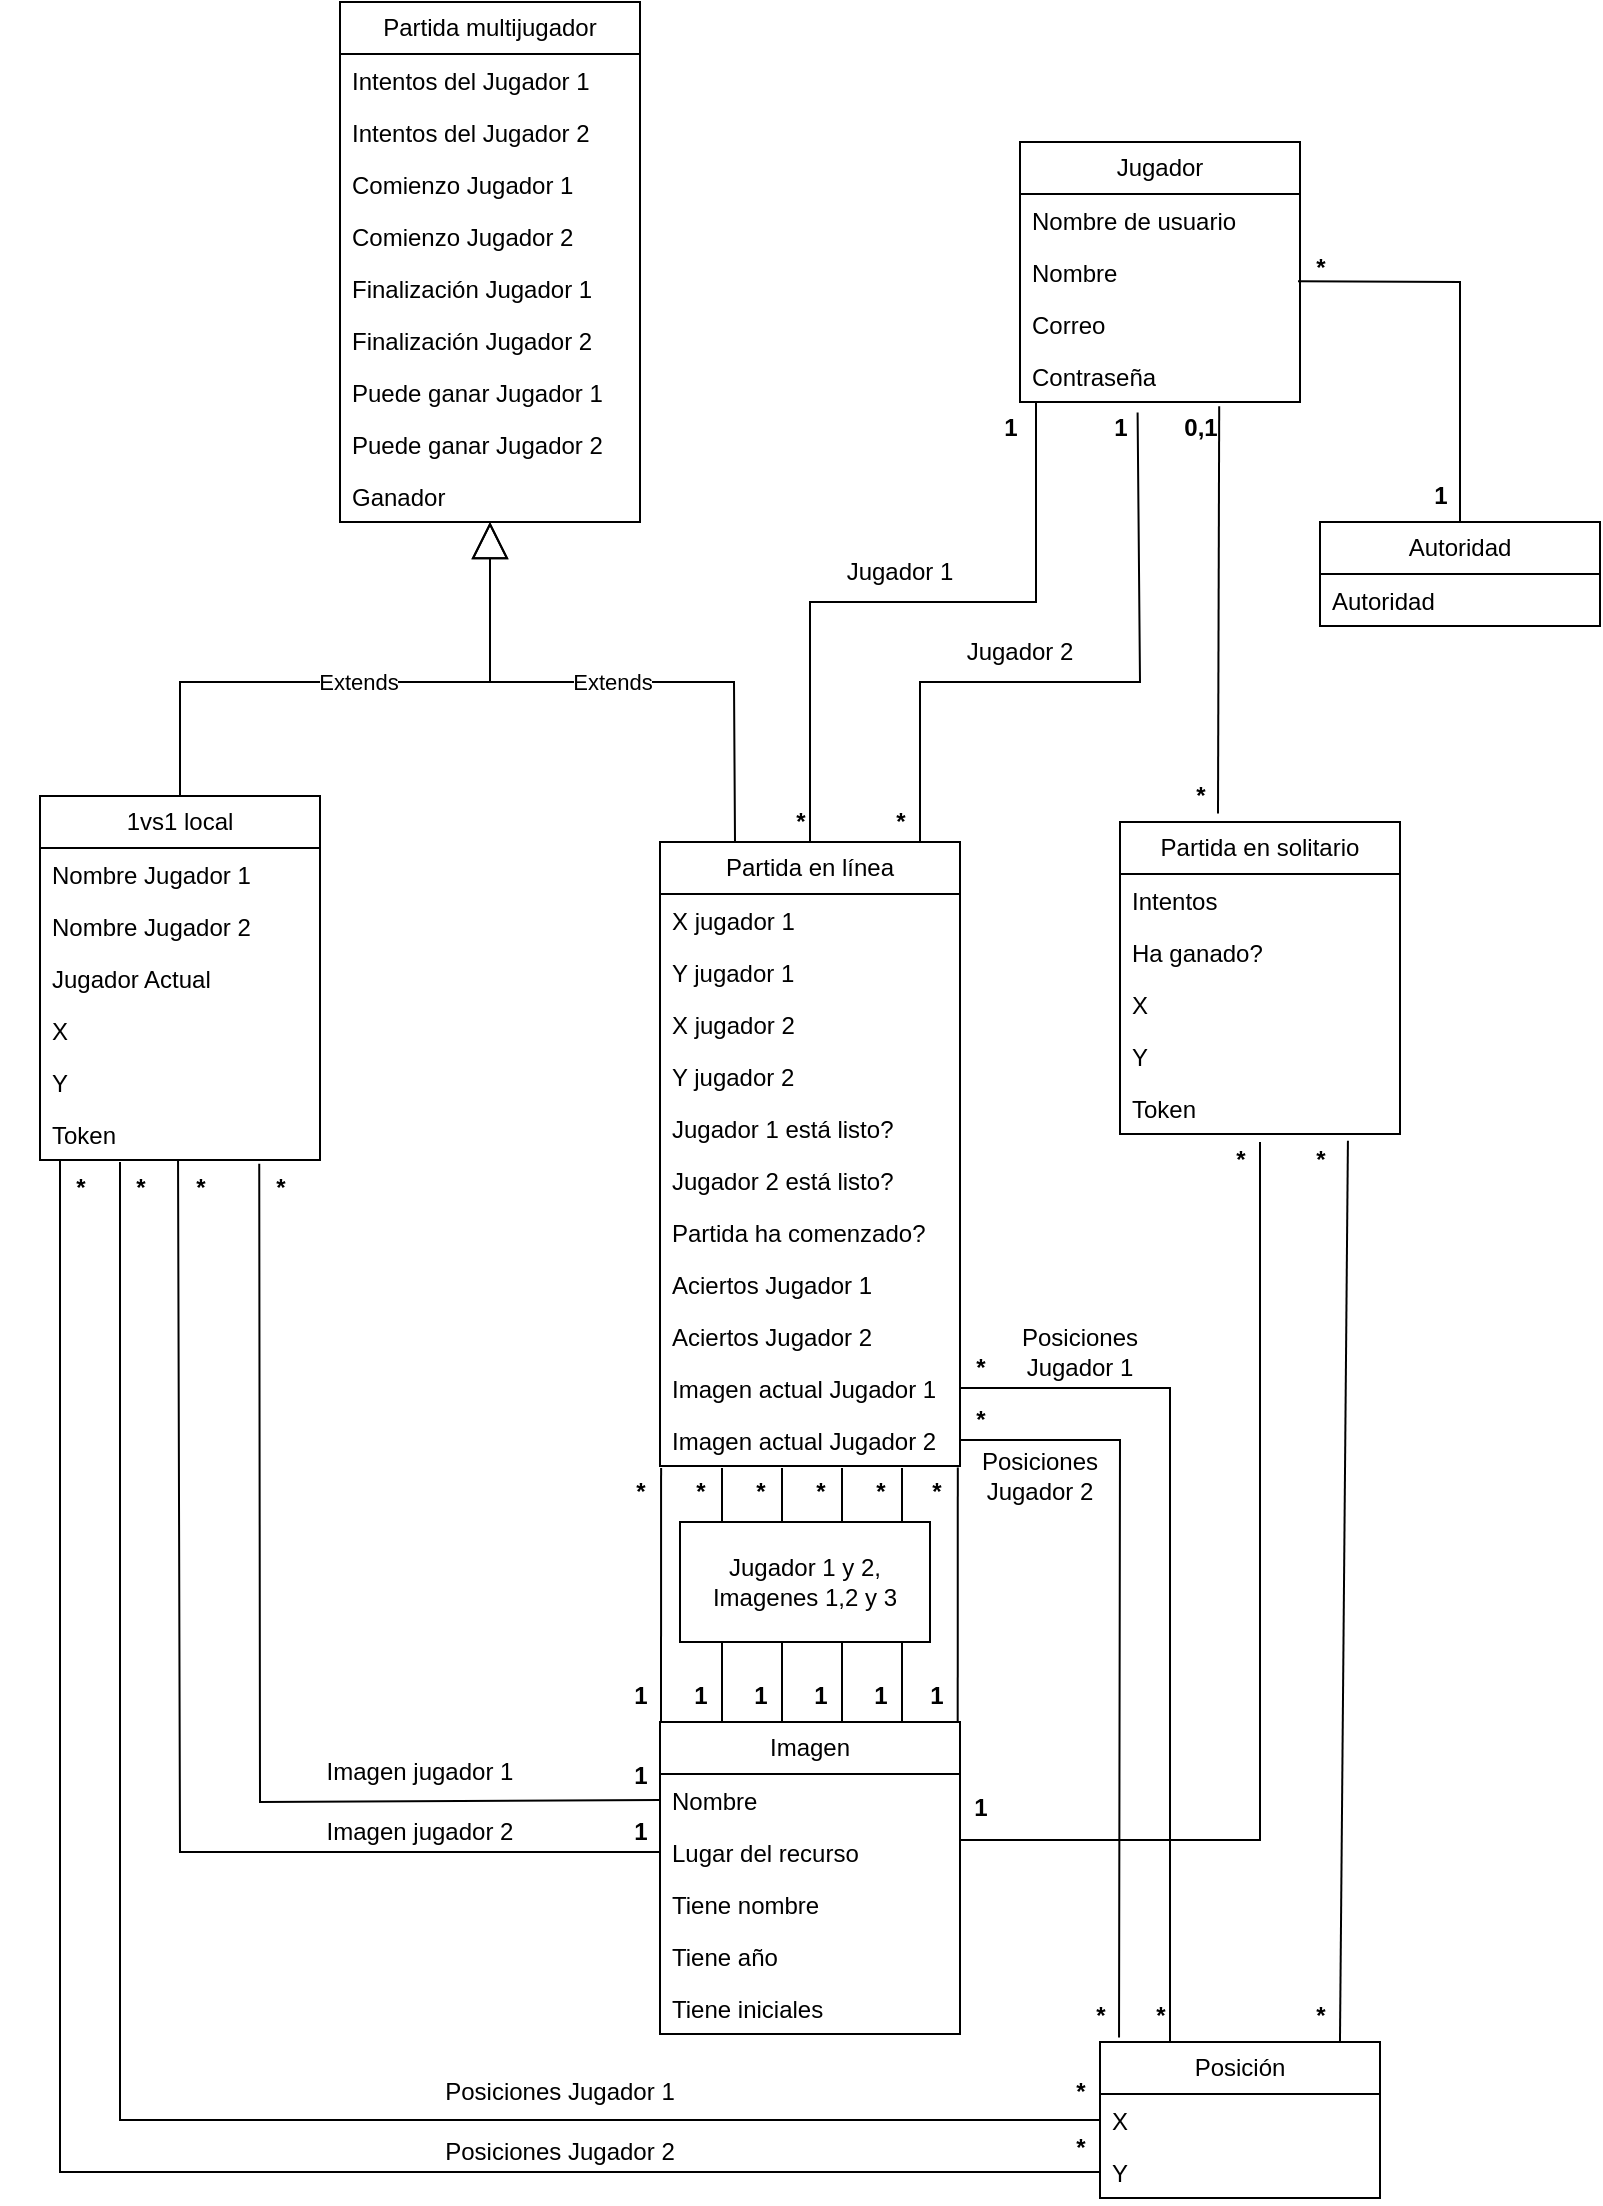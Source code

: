 <mxfile version="23.0.2" type="device">
  <diagram name="Page-1" id="xVVLWebjWjwJQ_OmjG8M">
    <mxGraphModel dx="591" dy="785" grid="1" gridSize="10" guides="1" tooltips="1" connect="1" arrows="1" fold="1" page="1" pageScale="1" pageWidth="827" pageHeight="1169" math="0" shadow="0">
      <root>
        <mxCell id="0" />
        <mxCell id="1" parent="0" />
        <mxCell id="MofHO07whrHOuIF-o4NV-1" value="Autoridad" style="swimlane;fontStyle=0;childLayout=stackLayout;horizontal=1;startSize=26;fillColor=none;horizontalStack=0;resizeParent=1;resizeParentMax=0;resizeLast=0;collapsible=1;marginBottom=0;whiteSpace=wrap;html=1;" parent="1" vertex="1">
          <mxGeometry x="670" y="280" width="140" height="52" as="geometry" />
        </mxCell>
        <mxCell id="MofHO07whrHOuIF-o4NV-2" value="Autoridad" style="text;strokeColor=none;fillColor=none;align=left;verticalAlign=top;spacingLeft=4;spacingRight=4;overflow=hidden;rotatable=0;points=[[0,0.5],[1,0.5]];portConstraint=eastwest;whiteSpace=wrap;html=1;" parent="MofHO07whrHOuIF-o4NV-1" vertex="1">
          <mxGeometry y="26" width="140" height="26" as="geometry" />
        </mxCell>
        <mxCell id="MofHO07whrHOuIF-o4NV-5" value="Jugador" style="swimlane;fontStyle=0;childLayout=stackLayout;horizontal=1;startSize=26;fillColor=none;horizontalStack=0;resizeParent=1;resizeParentMax=0;resizeLast=0;collapsible=1;marginBottom=0;whiteSpace=wrap;html=1;" parent="1" vertex="1">
          <mxGeometry x="520" y="90" width="140" height="130" as="geometry" />
        </mxCell>
        <mxCell id="MofHO07whrHOuIF-o4NV-6" value="Nombre de usuario" style="text;strokeColor=none;fillColor=none;align=left;verticalAlign=top;spacingLeft=4;spacingRight=4;overflow=hidden;rotatable=0;points=[[0,0.5],[1,0.5]];portConstraint=eastwest;whiteSpace=wrap;html=1;" parent="MofHO07whrHOuIF-o4NV-5" vertex="1">
          <mxGeometry y="26" width="140" height="26" as="geometry" />
        </mxCell>
        <mxCell id="MofHO07whrHOuIF-o4NV-19" value="Nombre" style="text;strokeColor=none;fillColor=none;align=left;verticalAlign=top;spacingLeft=4;spacingRight=4;overflow=hidden;rotatable=0;points=[[0,0.5],[1,0.5]];portConstraint=eastwest;whiteSpace=wrap;html=1;" parent="MofHO07whrHOuIF-o4NV-5" vertex="1">
          <mxGeometry y="52" width="140" height="26" as="geometry" />
        </mxCell>
        <mxCell id="MofHO07whrHOuIF-o4NV-20" value="Correo" style="text;strokeColor=none;fillColor=none;align=left;verticalAlign=top;spacingLeft=4;spacingRight=4;overflow=hidden;rotatable=0;points=[[0,0.5],[1,0.5]];portConstraint=eastwest;whiteSpace=wrap;html=1;" parent="MofHO07whrHOuIF-o4NV-5" vertex="1">
          <mxGeometry y="78" width="140" height="26" as="geometry" />
        </mxCell>
        <mxCell id="MofHO07whrHOuIF-o4NV-7" value="Contraseña" style="text;strokeColor=none;fillColor=none;align=left;verticalAlign=top;spacingLeft=4;spacingRight=4;overflow=hidden;rotatable=0;points=[[0,0.5],[1,0.5]];portConstraint=eastwest;whiteSpace=wrap;html=1;" parent="MofHO07whrHOuIF-o4NV-5" vertex="1">
          <mxGeometry y="104" width="140" height="26" as="geometry" />
        </mxCell>
        <mxCell id="MofHO07whrHOuIF-o4NV-10" value="*" style="text;align=center;fontStyle=1;verticalAlign=middle;spacingLeft=3;spacingRight=3;strokeColor=none;rotatable=0;points=[[0,0.5],[1,0.5]];portConstraint=eastwest;html=1;" parent="1" vertex="1">
          <mxGeometry x="630" y="140" width="80" height="26" as="geometry" />
        </mxCell>
        <mxCell id="MofHO07whrHOuIF-o4NV-11" value="1" style="text;align=center;fontStyle=1;verticalAlign=middle;spacingLeft=3;spacingRight=3;strokeColor=none;rotatable=0;points=[[0,0.5],[1,0.5]];portConstraint=eastwest;html=1;" parent="1" vertex="1">
          <mxGeometry x="690" y="254" width="80" height="26" as="geometry" />
        </mxCell>
        <mxCell id="MofHO07whrHOuIF-o4NV-26" value="Posición" style="swimlane;fontStyle=0;childLayout=stackLayout;horizontal=1;startSize=26;fillColor=none;horizontalStack=0;resizeParent=1;resizeParentMax=0;resizeLast=0;collapsible=1;marginBottom=0;whiteSpace=wrap;html=1;" parent="1" vertex="1">
          <mxGeometry x="560" y="1040" width="140" height="78" as="geometry" />
        </mxCell>
        <mxCell id="MofHO07whrHOuIF-o4NV-27" value="X&lt;span style=&quot;white-space: pre;&quot;&gt;&#x9;&lt;/span&gt;" style="text;strokeColor=none;fillColor=none;align=left;verticalAlign=top;spacingLeft=4;spacingRight=4;overflow=hidden;rotatable=0;points=[[0,0.5],[1,0.5]];portConstraint=eastwest;whiteSpace=wrap;html=1;" parent="MofHO07whrHOuIF-o4NV-26" vertex="1">
          <mxGeometry y="26" width="140" height="26" as="geometry" />
        </mxCell>
        <mxCell id="MofHO07whrHOuIF-o4NV-28" value="Y" style="text;strokeColor=none;fillColor=none;align=left;verticalAlign=top;spacingLeft=4;spacingRight=4;overflow=hidden;rotatable=0;points=[[0,0.5],[1,0.5]];portConstraint=eastwest;whiteSpace=wrap;html=1;" parent="MofHO07whrHOuIF-o4NV-26" vertex="1">
          <mxGeometry y="52" width="140" height="26" as="geometry" />
        </mxCell>
        <mxCell id="MofHO07whrHOuIF-o4NV-31" value="Imagen" style="swimlane;fontStyle=0;childLayout=stackLayout;horizontal=1;startSize=26;fillColor=none;horizontalStack=0;resizeParent=1;resizeParentMax=0;resizeLast=0;collapsible=1;marginBottom=0;whiteSpace=wrap;html=1;" parent="1" vertex="1">
          <mxGeometry x="340" y="880" width="150" height="156" as="geometry" />
        </mxCell>
        <mxCell id="MofHO07whrHOuIF-o4NV-32" value="Nombre" style="text;strokeColor=none;fillColor=none;align=left;verticalAlign=top;spacingLeft=4;spacingRight=4;overflow=hidden;rotatable=0;points=[[0,0.5],[1,0.5]];portConstraint=eastwest;whiteSpace=wrap;html=1;" parent="MofHO07whrHOuIF-o4NV-31" vertex="1">
          <mxGeometry y="26" width="150" height="26" as="geometry" />
        </mxCell>
        <mxCell id="MofHO07whrHOuIF-o4NV-33" value="Lugar del recurso" style="text;strokeColor=none;fillColor=none;align=left;verticalAlign=top;spacingLeft=4;spacingRight=4;overflow=hidden;rotatable=0;points=[[0,0.5],[1,0.5]];portConstraint=eastwest;whiteSpace=wrap;html=1;" parent="MofHO07whrHOuIF-o4NV-31" vertex="1">
          <mxGeometry y="52" width="150" height="26" as="geometry" />
        </mxCell>
        <mxCell id="_MXcBobTkFSCP6ETg-eE-2" value="Tiene nombre" style="text;strokeColor=none;fillColor=none;align=left;verticalAlign=top;spacingLeft=4;spacingRight=4;overflow=hidden;rotatable=0;points=[[0,0.5],[1,0.5]];portConstraint=eastwest;whiteSpace=wrap;html=1;" vertex="1" parent="MofHO07whrHOuIF-o4NV-31">
          <mxGeometry y="78" width="150" height="26" as="geometry" />
        </mxCell>
        <mxCell id="_MXcBobTkFSCP6ETg-eE-4" value="Tiene año" style="text;strokeColor=none;fillColor=none;align=left;verticalAlign=top;spacingLeft=4;spacingRight=4;overflow=hidden;rotatable=0;points=[[0,0.5],[1,0.5]];portConstraint=eastwest;whiteSpace=wrap;html=1;" vertex="1" parent="MofHO07whrHOuIF-o4NV-31">
          <mxGeometry y="104" width="150" height="26" as="geometry" />
        </mxCell>
        <mxCell id="_MXcBobTkFSCP6ETg-eE-5" value="Tiene iniciales" style="text;strokeColor=none;fillColor=none;align=left;verticalAlign=top;spacingLeft=4;spacingRight=4;overflow=hidden;rotatable=0;points=[[0,0.5],[1,0.5]];portConstraint=eastwest;whiteSpace=wrap;html=1;" vertex="1" parent="MofHO07whrHOuIF-o4NV-31">
          <mxGeometry y="130" width="150" height="26" as="geometry" />
        </mxCell>
        <mxCell id="MofHO07whrHOuIF-o4NV-35" value="Partida multijugador" style="swimlane;fontStyle=0;childLayout=stackLayout;horizontal=1;startSize=26;fillColor=none;horizontalStack=0;resizeParent=1;resizeParentMax=0;resizeLast=0;collapsible=1;marginBottom=0;whiteSpace=wrap;html=1;" parent="1" vertex="1">
          <mxGeometry x="180" y="20" width="150" height="260" as="geometry" />
        </mxCell>
        <mxCell id="MofHO07whrHOuIF-o4NV-36" value="&lt;div&gt;Intentos del Jugador 1&lt;/div&gt;&lt;div&gt;&lt;br&gt;&lt;/div&gt;" style="text;strokeColor=none;fillColor=none;align=left;verticalAlign=top;spacingLeft=4;spacingRight=4;overflow=hidden;rotatable=0;points=[[0,0.5],[1,0.5]];portConstraint=eastwest;whiteSpace=wrap;html=1;" parent="MofHO07whrHOuIF-o4NV-35" vertex="1">
          <mxGeometry y="26" width="150" height="26" as="geometry" />
        </mxCell>
        <mxCell id="MofHO07whrHOuIF-o4NV-37" value="Intentos del Jugador 2" style="text;strokeColor=none;fillColor=none;align=left;verticalAlign=top;spacingLeft=4;spacingRight=4;overflow=hidden;rotatable=0;points=[[0,0.5],[1,0.5]];portConstraint=eastwest;whiteSpace=wrap;html=1;" parent="MofHO07whrHOuIF-o4NV-35" vertex="1">
          <mxGeometry y="52" width="150" height="26" as="geometry" />
        </mxCell>
        <mxCell id="MofHO07whrHOuIF-o4NV-38" value="&lt;div&gt;Comienzo Jugador 1&lt;/div&gt;" style="text;strokeColor=none;fillColor=none;align=left;verticalAlign=top;spacingLeft=4;spacingRight=4;overflow=hidden;rotatable=0;points=[[0,0.5],[1,0.5]];portConstraint=eastwest;whiteSpace=wrap;html=1;" parent="MofHO07whrHOuIF-o4NV-35" vertex="1">
          <mxGeometry y="78" width="150" height="26" as="geometry" />
        </mxCell>
        <mxCell id="MofHO07whrHOuIF-o4NV-40" value="Comienzo Jugador 2&lt;span style=&quot;white-space: pre;&quot;&gt;&#x9;&lt;/span&gt;" style="text;strokeColor=none;fillColor=none;align=left;verticalAlign=top;spacingLeft=4;spacingRight=4;overflow=hidden;rotatable=0;points=[[0,0.5],[1,0.5]];portConstraint=eastwest;whiteSpace=wrap;html=1;" parent="MofHO07whrHOuIF-o4NV-35" vertex="1">
          <mxGeometry y="104" width="150" height="26" as="geometry" />
        </mxCell>
        <mxCell id="MofHO07whrHOuIF-o4NV-41" value="Finalización Jugador 1" style="text;strokeColor=none;fillColor=none;align=left;verticalAlign=top;spacingLeft=4;spacingRight=4;overflow=hidden;rotatable=0;points=[[0,0.5],[1,0.5]];portConstraint=eastwest;whiteSpace=wrap;html=1;" parent="MofHO07whrHOuIF-o4NV-35" vertex="1">
          <mxGeometry y="130" width="150" height="26" as="geometry" />
        </mxCell>
        <mxCell id="MofHO07whrHOuIF-o4NV-42" value="Finalización Jugador 2" style="text;strokeColor=none;fillColor=none;align=left;verticalAlign=top;spacingLeft=4;spacingRight=4;overflow=hidden;rotatable=0;points=[[0,0.5],[1,0.5]];portConstraint=eastwest;whiteSpace=wrap;html=1;" parent="MofHO07whrHOuIF-o4NV-35" vertex="1">
          <mxGeometry y="156" width="150" height="26" as="geometry" />
        </mxCell>
        <mxCell id="MofHO07whrHOuIF-o4NV-44" value="Puede ganar Jugador 1" style="text;strokeColor=none;fillColor=none;align=left;verticalAlign=top;spacingLeft=4;spacingRight=4;overflow=hidden;rotatable=0;points=[[0,0.5],[1,0.5]];portConstraint=eastwest;whiteSpace=wrap;html=1;" parent="MofHO07whrHOuIF-o4NV-35" vertex="1">
          <mxGeometry y="182" width="150" height="26" as="geometry" />
        </mxCell>
        <mxCell id="MofHO07whrHOuIF-o4NV-45" value="Puede ganar Jugador 2" style="text;strokeColor=none;fillColor=none;align=left;verticalAlign=top;spacingLeft=4;spacingRight=4;overflow=hidden;rotatable=0;points=[[0,0.5],[1,0.5]];portConstraint=eastwest;whiteSpace=wrap;html=1;" parent="MofHO07whrHOuIF-o4NV-35" vertex="1">
          <mxGeometry y="208" width="150" height="26" as="geometry" />
        </mxCell>
        <mxCell id="MofHO07whrHOuIF-o4NV-43" value="Ganador" style="text;strokeColor=none;fillColor=none;align=left;verticalAlign=top;spacingLeft=4;spacingRight=4;overflow=hidden;rotatable=0;points=[[0,0.5],[1,0.5]];portConstraint=eastwest;whiteSpace=wrap;html=1;" parent="MofHO07whrHOuIF-o4NV-35" vertex="1">
          <mxGeometry y="234" width="150" height="26" as="geometry" />
        </mxCell>
        <mxCell id="MofHO07whrHOuIF-o4NV-46" value="Partida en solitario" style="swimlane;fontStyle=0;childLayout=stackLayout;horizontal=1;startSize=26;fillColor=none;horizontalStack=0;resizeParent=1;resizeParentMax=0;resizeLast=0;collapsible=1;marginBottom=0;whiteSpace=wrap;html=1;" parent="1" vertex="1">
          <mxGeometry x="570" y="430" width="140" height="156" as="geometry" />
        </mxCell>
        <mxCell id="MofHO07whrHOuIF-o4NV-51" value="Intentos" style="text;strokeColor=none;fillColor=none;align=left;verticalAlign=top;spacingLeft=4;spacingRight=4;overflow=hidden;rotatable=0;points=[[0,0.5],[1,0.5]];portConstraint=eastwest;whiteSpace=wrap;html=1;" parent="MofHO07whrHOuIF-o4NV-46" vertex="1">
          <mxGeometry y="26" width="140" height="26" as="geometry" />
        </mxCell>
        <mxCell id="MofHO07whrHOuIF-o4NV-53" value="Ha ganado?" style="text;strokeColor=none;fillColor=none;align=left;verticalAlign=top;spacingLeft=4;spacingRight=4;overflow=hidden;rotatable=0;points=[[0,0.5],[1,0.5]];portConstraint=eastwest;whiteSpace=wrap;html=1;" parent="MofHO07whrHOuIF-o4NV-46" vertex="1">
          <mxGeometry y="52" width="140" height="26" as="geometry" />
        </mxCell>
        <mxCell id="MofHO07whrHOuIF-o4NV-52" value="X" style="text;strokeColor=none;fillColor=none;align=left;verticalAlign=top;spacingLeft=4;spacingRight=4;overflow=hidden;rotatable=0;points=[[0,0.5],[1,0.5]];portConstraint=eastwest;whiteSpace=wrap;html=1;" parent="MofHO07whrHOuIF-o4NV-46" vertex="1">
          <mxGeometry y="78" width="140" height="26" as="geometry" />
        </mxCell>
        <mxCell id="MofHO07whrHOuIF-o4NV-47" value="Y" style="text;strokeColor=none;fillColor=none;align=left;verticalAlign=top;spacingLeft=4;spacingRight=4;overflow=hidden;rotatable=0;points=[[0,0.5],[1,0.5]];portConstraint=eastwest;whiteSpace=wrap;html=1;" parent="MofHO07whrHOuIF-o4NV-46" vertex="1">
          <mxGeometry y="104" width="140" height="26" as="geometry" />
        </mxCell>
        <mxCell id="MofHO07whrHOuIF-o4NV-50" value="Token" style="text;strokeColor=none;fillColor=none;align=left;verticalAlign=top;spacingLeft=4;spacingRight=4;overflow=hidden;rotatable=0;points=[[0,0.5],[1,0.5]];portConstraint=eastwest;whiteSpace=wrap;html=1;" parent="MofHO07whrHOuIF-o4NV-46" vertex="1">
          <mxGeometry y="130" width="140" height="26" as="geometry" />
        </mxCell>
        <mxCell id="MofHO07whrHOuIF-o4NV-54" value="1vs1 local" style="swimlane;fontStyle=0;childLayout=stackLayout;horizontal=1;startSize=26;fillColor=none;horizontalStack=0;resizeParent=1;resizeParentMax=0;resizeLast=0;collapsible=1;marginBottom=0;whiteSpace=wrap;html=1;" parent="1" vertex="1">
          <mxGeometry x="30" y="417" width="140" height="182" as="geometry" />
        </mxCell>
        <mxCell id="MofHO07whrHOuIF-o4NV-55" value="Nombre Jugador 1" style="text;strokeColor=none;fillColor=none;align=left;verticalAlign=top;spacingLeft=4;spacingRight=4;overflow=hidden;rotatable=0;points=[[0,0.5],[1,0.5]];portConstraint=eastwest;whiteSpace=wrap;html=1;" parent="MofHO07whrHOuIF-o4NV-54" vertex="1">
          <mxGeometry y="26" width="140" height="26" as="geometry" />
        </mxCell>
        <mxCell id="MofHO07whrHOuIF-o4NV-58" value="Nombre Jugador 2" style="text;strokeColor=none;fillColor=none;align=left;verticalAlign=top;spacingLeft=4;spacingRight=4;overflow=hidden;rotatable=0;points=[[0,0.5],[1,0.5]];portConstraint=eastwest;whiteSpace=wrap;html=1;" parent="MofHO07whrHOuIF-o4NV-54" vertex="1">
          <mxGeometry y="52" width="140" height="26" as="geometry" />
        </mxCell>
        <mxCell id="MofHO07whrHOuIF-o4NV-60" value="Jugador Actual" style="text;strokeColor=none;fillColor=none;align=left;verticalAlign=top;spacingLeft=4;spacingRight=4;overflow=hidden;rotatable=0;points=[[0,0.5],[1,0.5]];portConstraint=eastwest;whiteSpace=wrap;html=1;" parent="MofHO07whrHOuIF-o4NV-54" vertex="1">
          <mxGeometry y="78" width="140" height="26" as="geometry" />
        </mxCell>
        <mxCell id="MofHO07whrHOuIF-o4NV-61" value="X" style="text;strokeColor=none;fillColor=none;align=left;verticalAlign=top;spacingLeft=4;spacingRight=4;overflow=hidden;rotatable=0;points=[[0,0.5],[1,0.5]];portConstraint=eastwest;whiteSpace=wrap;html=1;" parent="MofHO07whrHOuIF-o4NV-54" vertex="1">
          <mxGeometry y="104" width="140" height="26" as="geometry" />
        </mxCell>
        <mxCell id="MofHO07whrHOuIF-o4NV-59" value="Y" style="text;strokeColor=none;fillColor=none;align=left;verticalAlign=top;spacingLeft=4;spacingRight=4;overflow=hidden;rotatable=0;points=[[0,0.5],[1,0.5]];portConstraint=eastwest;whiteSpace=wrap;html=1;" parent="MofHO07whrHOuIF-o4NV-54" vertex="1">
          <mxGeometry y="130" width="140" height="26" as="geometry" />
        </mxCell>
        <mxCell id="MofHO07whrHOuIF-o4NV-56" value="Token" style="text;strokeColor=none;fillColor=none;align=left;verticalAlign=top;spacingLeft=4;spacingRight=4;overflow=hidden;rotatable=0;points=[[0,0.5],[1,0.5]];portConstraint=eastwest;whiteSpace=wrap;html=1;" parent="MofHO07whrHOuIF-o4NV-54" vertex="1">
          <mxGeometry y="156" width="140" height="26" as="geometry" />
        </mxCell>
        <mxCell id="MofHO07whrHOuIF-o4NV-62" value="Extends" style="endArrow=block;endSize=16;endFill=0;html=1;rounded=0;exitX=0.5;exitY=0;exitDx=0;exitDy=0;" parent="1" source="MofHO07whrHOuIF-o4NV-54" target="MofHO07whrHOuIF-o4NV-43" edge="1">
          <mxGeometry width="160" relative="1" as="geometry">
            <mxPoint x="60" y="420" as="sourcePoint" />
            <mxPoint x="130" y="490" as="targetPoint" />
            <Array as="points">
              <mxPoint x="100" y="360" />
              <mxPoint x="255" y="360" />
            </Array>
          </mxGeometry>
        </mxCell>
        <mxCell id="MofHO07whrHOuIF-o4NV-63" value="Partida en línea" style="swimlane;fontStyle=0;childLayout=stackLayout;horizontal=1;startSize=26;fillColor=none;horizontalStack=0;resizeParent=1;resizeParentMax=0;resizeLast=0;collapsible=1;marginBottom=0;whiteSpace=wrap;html=1;" parent="1" vertex="1">
          <mxGeometry x="340" y="440" width="150" height="312" as="geometry" />
        </mxCell>
        <mxCell id="MofHO07whrHOuIF-o4NV-64" value="X jugador 1" style="text;strokeColor=none;fillColor=none;align=left;verticalAlign=top;spacingLeft=4;spacingRight=4;overflow=hidden;rotatable=0;points=[[0,0.5],[1,0.5]];portConstraint=eastwest;whiteSpace=wrap;html=1;" parent="MofHO07whrHOuIF-o4NV-63" vertex="1">
          <mxGeometry y="26" width="150" height="26" as="geometry" />
        </mxCell>
        <mxCell id="MofHO07whrHOuIF-o4NV-65" value="Y jugador 1" style="text;strokeColor=none;fillColor=none;align=left;verticalAlign=top;spacingLeft=4;spacingRight=4;overflow=hidden;rotatable=0;points=[[0,0.5],[1,0.5]];portConstraint=eastwest;whiteSpace=wrap;html=1;" parent="MofHO07whrHOuIF-o4NV-63" vertex="1">
          <mxGeometry y="52" width="150" height="26" as="geometry" />
        </mxCell>
        <mxCell id="MofHO07whrHOuIF-o4NV-67" value="X jugador 2" style="text;strokeColor=none;fillColor=none;align=left;verticalAlign=top;spacingLeft=4;spacingRight=4;overflow=hidden;rotatable=0;points=[[0,0.5],[1,0.5]];portConstraint=eastwest;whiteSpace=wrap;html=1;" parent="MofHO07whrHOuIF-o4NV-63" vertex="1">
          <mxGeometry y="78" width="150" height="26" as="geometry" />
        </mxCell>
        <mxCell id="MofHO07whrHOuIF-o4NV-68" value="Y jugador 2" style="text;strokeColor=none;fillColor=none;align=left;verticalAlign=top;spacingLeft=4;spacingRight=4;overflow=hidden;rotatable=0;points=[[0,0.5],[1,0.5]];portConstraint=eastwest;whiteSpace=wrap;html=1;" parent="MofHO07whrHOuIF-o4NV-63" vertex="1">
          <mxGeometry y="104" width="150" height="26" as="geometry" />
        </mxCell>
        <mxCell id="MofHO07whrHOuIF-o4NV-71" value="Jugador 1 está listo?" style="text;strokeColor=none;fillColor=none;align=left;verticalAlign=top;spacingLeft=4;spacingRight=4;overflow=hidden;rotatable=0;points=[[0,0.5],[1,0.5]];portConstraint=eastwest;whiteSpace=wrap;html=1;" parent="MofHO07whrHOuIF-o4NV-63" vertex="1">
          <mxGeometry y="130" width="150" height="26" as="geometry" />
        </mxCell>
        <mxCell id="MofHO07whrHOuIF-o4NV-70" value="Jugador 2 está listo?" style="text;strokeColor=none;fillColor=none;align=left;verticalAlign=top;spacingLeft=4;spacingRight=4;overflow=hidden;rotatable=0;points=[[0,0.5],[1,0.5]];portConstraint=eastwest;whiteSpace=wrap;html=1;" parent="MofHO07whrHOuIF-o4NV-63" vertex="1">
          <mxGeometry y="156" width="150" height="26" as="geometry" />
        </mxCell>
        <mxCell id="MofHO07whrHOuIF-o4NV-69" value="Partida ha comenzado?" style="text;strokeColor=none;fillColor=none;align=left;verticalAlign=top;spacingLeft=4;spacingRight=4;overflow=hidden;rotatable=0;points=[[0,0.5],[1,0.5]];portConstraint=eastwest;whiteSpace=wrap;html=1;" parent="MofHO07whrHOuIF-o4NV-63" vertex="1">
          <mxGeometry y="182" width="150" height="26" as="geometry" />
        </mxCell>
        <mxCell id="MofHO07whrHOuIF-o4NV-72" value="Aciertos Jugador 1" style="text;strokeColor=none;fillColor=none;align=left;verticalAlign=top;spacingLeft=4;spacingRight=4;overflow=hidden;rotatable=0;points=[[0,0.5],[1,0.5]];portConstraint=eastwest;whiteSpace=wrap;html=1;" parent="MofHO07whrHOuIF-o4NV-63" vertex="1">
          <mxGeometry y="208" width="150" height="26" as="geometry" />
        </mxCell>
        <mxCell id="MofHO07whrHOuIF-o4NV-66" value="Aciertos Jugador 2" style="text;strokeColor=none;fillColor=none;align=left;verticalAlign=top;spacingLeft=4;spacingRight=4;overflow=hidden;rotatable=0;points=[[0,0.5],[1,0.5]];portConstraint=eastwest;whiteSpace=wrap;html=1;" parent="MofHO07whrHOuIF-o4NV-63" vertex="1">
          <mxGeometry y="234" width="150" height="26" as="geometry" />
        </mxCell>
        <mxCell id="MofHO07whrHOuIF-o4NV-74" value="Imagen actual Jugador 1" style="text;strokeColor=none;fillColor=none;align=left;verticalAlign=top;spacingLeft=4;spacingRight=4;overflow=hidden;rotatable=0;points=[[0,0.5],[1,0.5]];portConstraint=eastwest;whiteSpace=wrap;html=1;" parent="MofHO07whrHOuIF-o4NV-63" vertex="1">
          <mxGeometry y="260" width="150" height="26" as="geometry" />
        </mxCell>
        <mxCell id="MofHO07whrHOuIF-o4NV-73" value="Imagen actual Jugador 2" style="text;strokeColor=none;fillColor=none;align=left;verticalAlign=top;spacingLeft=4;spacingRight=4;overflow=hidden;rotatable=0;points=[[0,0.5],[1,0.5]];portConstraint=eastwest;whiteSpace=wrap;html=1;" parent="MofHO07whrHOuIF-o4NV-63" vertex="1">
          <mxGeometry y="286" width="150" height="26" as="geometry" />
        </mxCell>
        <mxCell id="MofHO07whrHOuIF-o4NV-75" value="Extends" style="endArrow=block;endSize=16;endFill=0;html=1;rounded=0;exitX=0.25;exitY=0;exitDx=0;exitDy=0;" parent="1" source="MofHO07whrHOuIF-o4NV-63" edge="1">
          <mxGeometry width="160" relative="1" as="geometry">
            <mxPoint x="70" y="430" as="sourcePoint" />
            <mxPoint x="255" y="280" as="targetPoint" />
            <Array as="points">
              <mxPoint x="377" y="360" />
              <mxPoint x="255" y="360" />
            </Array>
          </mxGeometry>
        </mxCell>
        <mxCell id="MofHO07whrHOuIF-o4NV-84" value="" style="endArrow=none;html=1;rounded=0;exitX=0.5;exitY=0;exitDx=0;exitDy=0;" parent="1" source="MofHO07whrHOuIF-o4NV-63" edge="1">
          <mxGeometry width="50" height="50" relative="1" as="geometry">
            <mxPoint x="430" y="390" as="sourcePoint" />
            <mxPoint x="528" y="220" as="targetPoint" />
            <Array as="points">
              <mxPoint x="415" y="320" />
              <mxPoint x="528" y="320" />
            </Array>
          </mxGeometry>
        </mxCell>
        <mxCell id="MofHO07whrHOuIF-o4NV-85" value="" style="endArrow=none;html=1;rounded=0;exitX=0.5;exitY=0;exitDx=0;exitDy=0;entryX=0.42;entryY=1.201;entryDx=0;entryDy=0;entryPerimeter=0;" parent="1" edge="1" target="MofHO07whrHOuIF-o4NV-7">
          <mxGeometry width="50" height="50" relative="1" as="geometry">
            <mxPoint x="470" y="440" as="sourcePoint" />
            <mxPoint x="580" y="250" as="targetPoint" />
            <Array as="points">
              <mxPoint x="470" y="360" />
              <mxPoint x="580" y="360" />
            </Array>
          </mxGeometry>
        </mxCell>
        <mxCell id="MofHO07whrHOuIF-o4NV-86" value="Jugador 2" style="text;html=1;strokeColor=none;fillColor=none;align=center;verticalAlign=middle;whiteSpace=wrap;rounded=0;" parent="1" vertex="1">
          <mxGeometry x="490" y="330" width="60" height="30" as="geometry" />
        </mxCell>
        <mxCell id="MofHO07whrHOuIF-o4NV-87" value="Jugador 1" style="text;html=1;strokeColor=none;fillColor=none;align=center;verticalAlign=middle;whiteSpace=wrap;rounded=0;" parent="1" vertex="1">
          <mxGeometry x="430" y="290" width="60" height="30" as="geometry" />
        </mxCell>
        <mxCell id="MofHO07whrHOuIF-o4NV-89" value="" style="endArrow=none;html=1;rounded=0;entryX=0.62;entryY=0.083;entryDx=0;entryDy=0;entryPerimeter=0;exitX=0.35;exitY=-0.027;exitDx=0;exitDy=0;exitPerimeter=0;" parent="1" source="MofHO07whrHOuIF-o4NV-46" target="MofHO07whrHOuIF-o4NV-96" edge="1">
          <mxGeometry width="50" height="50" relative="1" as="geometry">
            <mxPoint x="610" y="420" as="sourcePoint" />
            <mxPoint x="660" y="370" as="targetPoint" />
          </mxGeometry>
        </mxCell>
        <mxCell id="MofHO07whrHOuIF-o4NV-91" value="*" style="text;align=center;fontStyle=1;verticalAlign=middle;spacingLeft=3;spacingRight=3;strokeColor=none;rotatable=0;points=[[0,0.5],[1,0.5]];portConstraint=eastwest;html=1;" parent="1" vertex="1">
          <mxGeometry x="370" y="417" width="80" height="26" as="geometry" />
        </mxCell>
        <mxCell id="MofHO07whrHOuIF-o4NV-93" value="*" style="text;align=center;fontStyle=1;verticalAlign=middle;spacingLeft=3;spacingRight=3;strokeColor=none;rotatable=0;points=[[0,0.5],[1,0.5]];portConstraint=eastwest;html=1;" parent="1" vertex="1">
          <mxGeometry x="420" y="417" width="80" height="26" as="geometry" />
        </mxCell>
        <mxCell id="MofHO07whrHOuIF-o4NV-94" value="1" style="text;align=center;fontStyle=1;verticalAlign=middle;spacingLeft=3;spacingRight=3;strokeColor=none;rotatable=0;points=[[0,0.5],[1,0.5]];portConstraint=eastwest;html=1;" parent="1" vertex="1">
          <mxGeometry x="475" y="220" width="80" height="26" as="geometry" />
        </mxCell>
        <mxCell id="MofHO07whrHOuIF-o4NV-95" value="1" style="text;align=center;fontStyle=1;verticalAlign=middle;spacingLeft=3;spacingRight=3;strokeColor=none;rotatable=0;points=[[0,0.5],[1,0.5]];portConstraint=eastwest;html=1;" parent="1" vertex="1">
          <mxGeometry x="530" y="220" width="80" height="26" as="geometry" />
        </mxCell>
        <mxCell id="MofHO07whrHOuIF-o4NV-96" value="0,1" style="text;align=center;fontStyle=1;verticalAlign=middle;spacingLeft=3;spacingRight=3;strokeColor=none;rotatable=0;points=[[0,0.5],[1,0.5]];portConstraint=eastwest;html=1;" parent="1" vertex="1">
          <mxGeometry x="570" y="220" width="80" height="26" as="geometry" />
        </mxCell>
        <mxCell id="MofHO07whrHOuIF-o4NV-97" value="*" style="text;align=center;fontStyle=1;verticalAlign=middle;spacingLeft=3;spacingRight=3;strokeColor=none;rotatable=0;points=[[0,0.5],[1,0.5]];portConstraint=eastwest;html=1;" parent="1" vertex="1">
          <mxGeometry x="570" y="404" width="80" height="26" as="geometry" />
        </mxCell>
        <mxCell id="MofHO07whrHOuIF-o4NV-100" value="" style="endArrow=none;html=1;rounded=0;exitX=0.857;exitY=0;exitDx=0;exitDy=0;exitPerimeter=0;entryX=0.814;entryY=1.128;entryDx=0;entryDy=0;entryPerimeter=0;" parent="1" source="MofHO07whrHOuIF-o4NV-26" target="MofHO07whrHOuIF-o4NV-50" edge="1">
          <mxGeometry width="50" height="50" relative="1" as="geometry">
            <mxPoint x="550" y="940" as="sourcePoint" />
            <mxPoint x="600" y="890" as="targetPoint" />
          </mxGeometry>
        </mxCell>
        <mxCell id="MofHO07whrHOuIF-o4NV-102" value="*" style="text;align=center;fontStyle=1;verticalAlign=middle;spacingLeft=3;spacingRight=3;strokeColor=none;rotatable=0;points=[[0,0.5],[1,0.5]];portConstraint=eastwest;html=1;" parent="1" vertex="1">
          <mxGeometry x="630" y="586" width="80" height="26" as="geometry" />
        </mxCell>
        <mxCell id="MofHO07whrHOuIF-o4NV-103" value="*" style="text;align=center;fontStyle=1;verticalAlign=middle;spacingLeft=3;spacingRight=3;strokeColor=none;rotatable=0;points=[[0,0.5],[1,0.5]];portConstraint=eastwest;html=1;" parent="1" vertex="1">
          <mxGeometry x="630" y="1014" width="80" height="26" as="geometry" />
        </mxCell>
        <mxCell id="MofHO07whrHOuIF-o4NV-104" value="" style="endArrow=none;html=1;rounded=0;exitX=0;exitY=0.5;exitDx=0;exitDy=0;" parent="1" edge="1" source="MofHO07whrHOuIF-o4NV-27">
          <mxGeometry width="50" height="50" relative="1" as="geometry">
            <mxPoint x="560" y="1045" as="sourcePoint" />
            <mxPoint x="70" y="600" as="targetPoint" />
            <Array as="points">
              <mxPoint x="70" y="1079" />
            </Array>
          </mxGeometry>
        </mxCell>
        <mxCell id="MofHO07whrHOuIF-o4NV-105" value="" style="endArrow=none;html=1;rounded=0;exitX=0;exitY=0.5;exitDx=0;exitDy=0;" parent="1" edge="1" source="MofHO07whrHOuIF-o4NV-28">
          <mxGeometry width="50" height="50" relative="1" as="geometry">
            <mxPoint x="560" y="1074" as="sourcePoint" />
            <mxPoint x="40" y="599" as="targetPoint" />
            <Array as="points">
              <mxPoint x="40" y="1105" />
            </Array>
          </mxGeometry>
        </mxCell>
        <mxCell id="MofHO07whrHOuIF-o4NV-106" value="*" style="text;align=center;fontStyle=1;verticalAlign=middle;spacingLeft=3;spacingRight=3;strokeColor=none;rotatable=0;points=[[0,0.5],[1,0.5]];portConstraint=eastwest;html=1;" parent="1" vertex="1">
          <mxGeometry x="510" y="1052" width="80" height="26" as="geometry" />
        </mxCell>
        <mxCell id="MofHO07whrHOuIF-o4NV-107" value="*" style="text;align=center;fontStyle=1;verticalAlign=middle;spacingLeft=3;spacingRight=3;strokeColor=none;rotatable=0;points=[[0,0.5],[1,0.5]];portConstraint=eastwest;html=1;" parent="1" vertex="1">
          <mxGeometry x="510" y="1080" width="80" height="26" as="geometry" />
        </mxCell>
        <mxCell id="MofHO07whrHOuIF-o4NV-109" value="*" style="text;align=center;fontStyle=1;verticalAlign=middle;spacingLeft=3;spacingRight=3;strokeColor=none;rotatable=0;points=[[0,0.5],[1,0.5]];portConstraint=eastwest;html=1;" parent="1" vertex="1">
          <mxGeometry x="10" y="600" width="80" height="26" as="geometry" />
        </mxCell>
        <mxCell id="MofHO07whrHOuIF-o4NV-110" value="*" style="text;align=center;fontStyle=1;verticalAlign=middle;spacingLeft=3;spacingRight=3;strokeColor=none;rotatable=0;points=[[0,0.5],[1,0.5]];portConstraint=eastwest;html=1;" parent="1" vertex="1">
          <mxGeometry x="40" y="600" width="80" height="26" as="geometry" />
        </mxCell>
        <mxCell id="MofHO07whrHOuIF-o4NV-111" value="Posiciones Jugador 1" style="text;html=1;strokeColor=none;fillColor=none;align=center;verticalAlign=middle;whiteSpace=wrap;rounded=0;" parent="1" vertex="1">
          <mxGeometry x="210" y="1050" width="160" height="30" as="geometry" />
        </mxCell>
        <mxCell id="MofHO07whrHOuIF-o4NV-113" value="Posiciones Jugador 2" style="text;html=1;strokeColor=none;fillColor=none;align=center;verticalAlign=middle;whiteSpace=wrap;rounded=0;" parent="1" vertex="1">
          <mxGeometry x="210" y="1080" width="160" height="30" as="geometry" />
        </mxCell>
        <mxCell id="Gv8akECP_pAyJyhXgYTR-1" value="" style="endArrow=none;html=1;rounded=0;exitX=1;exitY=0.5;exitDx=0;exitDy=0;entryX=0.068;entryY=-0.029;entryDx=0;entryDy=0;entryPerimeter=0;" parent="1" source="MofHO07whrHOuIF-o4NV-73" target="MofHO07whrHOuIF-o4NV-26" edge="1">
          <mxGeometry width="50" height="50" relative="1" as="geometry">
            <mxPoint x="540" y="780" as="sourcePoint" />
            <mxPoint x="590" y="730" as="targetPoint" />
            <Array as="points">
              <mxPoint x="570" y="739" />
            </Array>
          </mxGeometry>
        </mxCell>
        <mxCell id="Gv8akECP_pAyJyhXgYTR-2" value="" style="endArrow=none;html=1;rounded=0;entryX=1;entryY=0.5;entryDx=0;entryDy=0;exitX=0.25;exitY=0;exitDx=0;exitDy=0;" parent="1" source="MofHO07whrHOuIF-o4NV-26" target="MofHO07whrHOuIF-o4NV-74" edge="1">
          <mxGeometry width="50" height="50" relative="1" as="geometry">
            <mxPoint x="540" y="780" as="sourcePoint" />
            <mxPoint x="590" y="730" as="targetPoint" />
            <Array as="points">
              <mxPoint x="595" y="713" />
            </Array>
          </mxGeometry>
        </mxCell>
        <mxCell id="Gv8akECP_pAyJyhXgYTR-5" value="Posiciones Jugador 1" style="text;html=1;strokeColor=none;fillColor=none;align=center;verticalAlign=middle;whiteSpace=wrap;rounded=0;" parent="1" vertex="1">
          <mxGeometry x="505" y="680" width="90" height="30" as="geometry" />
        </mxCell>
        <mxCell id="Gv8akECP_pAyJyhXgYTR-6" value="Posiciones Jugador 2" style="text;html=1;strokeColor=none;fillColor=none;align=center;verticalAlign=middle;whiteSpace=wrap;rounded=0;" parent="1" vertex="1">
          <mxGeometry x="480" y="742" width="100" height="30" as="geometry" />
        </mxCell>
        <mxCell id="Gv8akECP_pAyJyhXgYTR-7" value="*" style="text;align=center;fontStyle=1;verticalAlign=middle;spacingLeft=3;spacingRight=3;strokeColor=none;rotatable=0;points=[[0,0.5],[1,0.5]];portConstraint=eastwest;html=1;" parent="1" vertex="1">
          <mxGeometry x="460" y="690" width="80" height="26" as="geometry" />
        </mxCell>
        <mxCell id="Gv8akECP_pAyJyhXgYTR-8" value="*" style="text;align=center;fontStyle=1;verticalAlign=middle;spacingLeft=3;spacingRight=3;strokeColor=none;rotatable=0;points=[[0,0.5],[1,0.5]];portConstraint=eastwest;html=1;" parent="1" vertex="1">
          <mxGeometry x="460" y="716" width="80" height="26" as="geometry" />
        </mxCell>
        <mxCell id="Gv8akECP_pAyJyhXgYTR-9" value="*" style="text;align=center;fontStyle=1;verticalAlign=middle;spacingLeft=3;spacingRight=3;strokeColor=none;rotatable=0;points=[[0,0.5],[1,0.5]];portConstraint=eastwest;html=1;" parent="1" vertex="1">
          <mxGeometry x="550" y="1014" width="80" height="26" as="geometry" />
        </mxCell>
        <mxCell id="Gv8akECP_pAyJyhXgYTR-10" value="*" style="text;align=center;fontStyle=1;verticalAlign=middle;spacingLeft=3;spacingRight=3;strokeColor=none;rotatable=0;points=[[0,0.5],[1,0.5]];portConstraint=eastwest;html=1;" parent="1" vertex="1">
          <mxGeometry x="520" y="1014" width="80" height="26" as="geometry" />
        </mxCell>
        <mxCell id="Gv8akECP_pAyJyhXgYTR-11" value="" style="endArrow=none;html=1;rounded=0;entryX=0.993;entryY=0.676;entryDx=0;entryDy=0;entryPerimeter=0;exitX=0.5;exitY=0;exitDx=0;exitDy=0;" parent="1" source="MofHO07whrHOuIF-o4NV-1" target="MofHO07whrHOuIF-o4NV-19" edge="1">
          <mxGeometry width="50" height="50" relative="1" as="geometry">
            <mxPoint x="760" y="230" as="sourcePoint" />
            <mxPoint x="690" y="190" as="targetPoint" />
            <Array as="points">
              <mxPoint x="740" y="160" />
            </Array>
          </mxGeometry>
        </mxCell>
        <mxCell id="Gv8akECP_pAyJyhXgYTR-13" value="" style="endArrow=none;html=1;rounded=0;" parent="1" edge="1">
          <mxGeometry width="50" height="50" relative="1" as="geometry">
            <mxPoint x="490" y="939" as="sourcePoint" />
            <mxPoint x="640" y="590" as="targetPoint" />
            <Array as="points">
              <mxPoint x="640" y="939" />
            </Array>
          </mxGeometry>
        </mxCell>
        <mxCell id="Gv8akECP_pAyJyhXgYTR-14" value="*" style="text;align=center;fontStyle=1;verticalAlign=middle;spacingLeft=3;spacingRight=3;strokeColor=none;rotatable=0;points=[[0,0.5],[1,0.5]];portConstraint=eastwest;html=1;" parent="1" vertex="1">
          <mxGeometry x="590" y="586" width="80" height="26" as="geometry" />
        </mxCell>
        <mxCell id="Gv8akECP_pAyJyhXgYTR-15" value="1" style="text;align=center;fontStyle=1;verticalAlign=middle;spacingLeft=3;spacingRight=3;strokeColor=none;rotatable=0;points=[[0,0.5],[1,0.5]];portConstraint=eastwest;html=1;" parent="1" vertex="1">
          <mxGeometry x="460" y="910" width="80" height="26" as="geometry" />
        </mxCell>
        <mxCell id="Gv8akECP_pAyJyhXgYTR-17" value="" style="endArrow=none;html=1;rounded=0;entryX=0.783;entryY=1.072;entryDx=0;entryDy=0;entryPerimeter=0;exitX=0;exitY=0.5;exitDx=0;exitDy=0;" parent="1" source="MofHO07whrHOuIF-o4NV-32" target="MofHO07whrHOuIF-o4NV-56" edge="1">
          <mxGeometry width="50" height="50" relative="1" as="geometry">
            <mxPoint x="670" y="910" as="sourcePoint" />
            <mxPoint x="720" y="860" as="targetPoint" />
            <Array as="points">
              <mxPoint x="140" y="920" />
            </Array>
          </mxGeometry>
        </mxCell>
        <mxCell id="Gv8akECP_pAyJyhXgYTR-18" value="" style="endArrow=none;html=1;rounded=0;entryX=0.493;entryY=1;entryDx=0;entryDy=0;entryPerimeter=0;" parent="1" target="MofHO07whrHOuIF-o4NV-56" edge="1">
          <mxGeometry width="50" height="50" relative="1" as="geometry">
            <mxPoint x="340" y="945" as="sourcePoint" />
            <mxPoint x="140" y="626" as="targetPoint" />
            <Array as="points">
              <mxPoint x="100" y="945" />
            </Array>
          </mxGeometry>
        </mxCell>
        <mxCell id="Gv8akECP_pAyJyhXgYTR-19" value="Imagen jugador 1" style="text;html=1;strokeColor=none;fillColor=none;align=center;verticalAlign=middle;whiteSpace=wrap;rounded=0;" parent="1" vertex="1">
          <mxGeometry x="170" y="890" width="100" height="30" as="geometry" />
        </mxCell>
        <mxCell id="Gv8akECP_pAyJyhXgYTR-20" value="Imagen jugador 2" style="text;html=1;strokeColor=none;fillColor=none;align=center;verticalAlign=middle;whiteSpace=wrap;rounded=0;" parent="1" vertex="1">
          <mxGeometry x="170" y="920" width="100" height="30" as="geometry" />
        </mxCell>
        <mxCell id="Gv8akECP_pAyJyhXgYTR-21" value="1" style="text;align=center;fontStyle=1;verticalAlign=middle;spacingLeft=3;spacingRight=3;strokeColor=none;rotatable=0;points=[[0,0.5],[1,0.5]];portConstraint=eastwest;html=1;" parent="1" vertex="1">
          <mxGeometry x="290" y="920" width="80" height="30" as="geometry" />
        </mxCell>
        <mxCell id="Gv8akECP_pAyJyhXgYTR-22" value="1" style="text;align=center;fontStyle=1;verticalAlign=middle;spacingLeft=3;spacingRight=3;strokeColor=none;rotatable=0;points=[[0,0.5],[1,0.5]];portConstraint=eastwest;html=1;" parent="1" vertex="1">
          <mxGeometry x="290" y="894" width="80" height="26" as="geometry" />
        </mxCell>
        <mxCell id="Gv8akECP_pAyJyhXgYTR-23" value="*" style="text;align=center;fontStyle=1;verticalAlign=middle;spacingLeft=3;spacingRight=3;strokeColor=none;rotatable=0;points=[[0,0.5],[1,0.5]];portConstraint=eastwest;html=1;" parent="1" vertex="1">
          <mxGeometry x="70" y="600" width="80" height="26" as="geometry" />
        </mxCell>
        <mxCell id="Gv8akECP_pAyJyhXgYTR-24" value="*" style="text;align=center;fontStyle=1;verticalAlign=middle;spacingLeft=3;spacingRight=3;strokeColor=none;rotatable=0;points=[[0,0.5],[1,0.5]];portConstraint=eastwest;html=1;" parent="1" vertex="1">
          <mxGeometry x="110" y="600" width="80" height="26" as="geometry" />
        </mxCell>
        <mxCell id="Gv8akECP_pAyJyhXgYTR-25" value="" style="endArrow=none;html=1;rounded=0;exitX=0.075;exitY=0.003;exitDx=0;exitDy=0;exitPerimeter=0;entryX=0.137;entryY=1.038;entryDx=0;entryDy=0;entryPerimeter=0;" parent="1" edge="1">
          <mxGeometry width="50" height="50" relative="1" as="geometry">
            <mxPoint x="340.5" y="880.234" as="sourcePoint" />
            <mxPoint x="340.55" y="752.988" as="targetPoint" />
          </mxGeometry>
        </mxCell>
        <mxCell id="Gv8akECP_pAyJyhXgYTR-27" value="1" style="text;align=center;fontStyle=1;verticalAlign=middle;spacingLeft=3;spacingRight=3;strokeColor=none;rotatable=0;points=[[0,0.5],[1,0.5]];portConstraint=eastwest;html=1;" parent="1" vertex="1">
          <mxGeometry x="290" y="854" width="80" height="26" as="geometry" />
        </mxCell>
        <mxCell id="Gv8akECP_pAyJyhXgYTR-28" value="*" style="text;align=center;fontStyle=1;verticalAlign=middle;spacingLeft=3;spacingRight=3;strokeColor=none;rotatable=0;points=[[0,0.5],[1,0.5]];portConstraint=eastwest;html=1;" parent="1" vertex="1">
          <mxGeometry x="290" y="752" width="80" height="26" as="geometry" />
        </mxCell>
        <mxCell id="Gv8akECP_pAyJyhXgYTR-30" value="" style="endArrow=none;html=1;rounded=0;exitX=0.075;exitY=0.003;exitDx=0;exitDy=0;exitPerimeter=0;entryX=0.137;entryY=1.038;entryDx=0;entryDy=0;entryPerimeter=0;" parent="1" edge="1">
          <mxGeometry width="50" height="50" relative="1" as="geometry">
            <mxPoint x="371" y="880" as="sourcePoint" />
            <mxPoint x="371" y="753" as="targetPoint" />
          </mxGeometry>
        </mxCell>
        <mxCell id="Gv8akECP_pAyJyhXgYTR-31" value="1" style="text;align=center;fontStyle=1;verticalAlign=middle;spacingLeft=3;spacingRight=3;strokeColor=none;rotatable=0;points=[[0,0.5],[1,0.5]];portConstraint=eastwest;html=1;" parent="1" vertex="1">
          <mxGeometry x="320" y="854" width="80" height="26" as="geometry" />
        </mxCell>
        <mxCell id="Gv8akECP_pAyJyhXgYTR-32" value="*" style="text;align=center;fontStyle=1;verticalAlign=middle;spacingLeft=3;spacingRight=3;strokeColor=none;rotatable=0;points=[[0,0.5],[1,0.5]];portConstraint=eastwest;html=1;" parent="1" vertex="1">
          <mxGeometry x="320" y="752" width="80" height="26" as="geometry" />
        </mxCell>
        <mxCell id="Gv8akECP_pAyJyhXgYTR-33" value="" style="endArrow=none;html=1;rounded=0;exitX=0.075;exitY=0.003;exitDx=0;exitDy=0;exitPerimeter=0;entryX=0.137;entryY=1.038;entryDx=0;entryDy=0;entryPerimeter=0;" parent="1" edge="1">
          <mxGeometry width="50" height="50" relative="1" as="geometry">
            <mxPoint x="401" y="880" as="sourcePoint" />
            <mxPoint x="401" y="753" as="targetPoint" />
          </mxGeometry>
        </mxCell>
        <mxCell id="Gv8akECP_pAyJyhXgYTR-34" value="1" style="text;align=center;fontStyle=1;verticalAlign=middle;spacingLeft=3;spacingRight=3;strokeColor=none;rotatable=0;points=[[0,0.5],[1,0.5]];portConstraint=eastwest;html=1;" parent="1" vertex="1">
          <mxGeometry x="350" y="854" width="80" height="26" as="geometry" />
        </mxCell>
        <mxCell id="Gv8akECP_pAyJyhXgYTR-35" value="*" style="text;align=center;fontStyle=1;verticalAlign=middle;spacingLeft=3;spacingRight=3;strokeColor=none;rotatable=0;points=[[0,0.5],[1,0.5]];portConstraint=eastwest;html=1;" parent="1" vertex="1">
          <mxGeometry x="350" y="752" width="80" height="26" as="geometry" />
        </mxCell>
        <mxCell id="Gv8akECP_pAyJyhXgYTR-36" value="" style="endArrow=none;html=1;rounded=0;exitX=0.075;exitY=0.003;exitDx=0;exitDy=0;exitPerimeter=0;entryX=0.137;entryY=1.038;entryDx=0;entryDy=0;entryPerimeter=0;" parent="1" edge="1">
          <mxGeometry width="50" height="50" relative="1" as="geometry">
            <mxPoint x="431" y="880" as="sourcePoint" />
            <mxPoint x="431" y="753" as="targetPoint" />
          </mxGeometry>
        </mxCell>
        <mxCell id="Gv8akECP_pAyJyhXgYTR-37" value="1" style="text;align=center;fontStyle=1;verticalAlign=middle;spacingLeft=3;spacingRight=3;strokeColor=none;rotatable=0;points=[[0,0.5],[1,0.5]];portConstraint=eastwest;html=1;" parent="1" vertex="1">
          <mxGeometry x="380" y="854" width="80" height="26" as="geometry" />
        </mxCell>
        <mxCell id="Gv8akECP_pAyJyhXgYTR-38" value="*" style="text;align=center;fontStyle=1;verticalAlign=middle;spacingLeft=3;spacingRight=3;strokeColor=none;rotatable=0;points=[[0,0.5],[1,0.5]];portConstraint=eastwest;html=1;" parent="1" vertex="1">
          <mxGeometry x="380" y="752" width="80" height="26" as="geometry" />
        </mxCell>
        <mxCell id="Gv8akECP_pAyJyhXgYTR-45" value="" style="endArrow=none;html=1;rounded=0;exitX=0.075;exitY=0.003;exitDx=0;exitDy=0;exitPerimeter=0;entryX=0.137;entryY=1.038;entryDx=0;entryDy=0;entryPerimeter=0;" parent="1" edge="1">
          <mxGeometry width="50" height="50" relative="1" as="geometry">
            <mxPoint x="461" y="880" as="sourcePoint" />
            <mxPoint x="461" y="753" as="targetPoint" />
          </mxGeometry>
        </mxCell>
        <mxCell id="Gv8akECP_pAyJyhXgYTR-46" value="1" style="text;align=center;fontStyle=1;verticalAlign=middle;spacingLeft=3;spacingRight=3;strokeColor=none;rotatable=0;points=[[0,0.5],[1,0.5]];portConstraint=eastwest;html=1;" parent="1" vertex="1">
          <mxGeometry x="410" y="854" width="80" height="26" as="geometry" />
        </mxCell>
        <mxCell id="Gv8akECP_pAyJyhXgYTR-47" value="*" style="text;align=center;fontStyle=1;verticalAlign=middle;spacingLeft=3;spacingRight=3;strokeColor=none;rotatable=0;points=[[0,0.5],[1,0.5]];portConstraint=eastwest;html=1;" parent="1" vertex="1">
          <mxGeometry x="410" y="752" width="80" height="26" as="geometry" />
        </mxCell>
        <mxCell id="Gv8akECP_pAyJyhXgYTR-48" value="" style="endArrow=none;html=1;rounded=0;exitX=0.075;exitY=0.003;exitDx=0;exitDy=0;exitPerimeter=0;entryX=0.137;entryY=1.038;entryDx=0;entryDy=0;entryPerimeter=0;" parent="1" edge="1">
          <mxGeometry width="50" height="50" relative="1" as="geometry">
            <mxPoint x="488.85" y="880.004" as="sourcePoint" />
            <mxPoint x="488.9" y="752.758" as="targetPoint" />
          </mxGeometry>
        </mxCell>
        <mxCell id="Gv8akECP_pAyJyhXgYTR-49" value="1" style="text;align=center;fontStyle=1;verticalAlign=middle;spacingLeft=3;spacingRight=3;strokeColor=none;rotatable=0;points=[[0,0.5],[1,0.5]];portConstraint=eastwest;html=1;" parent="1" vertex="1">
          <mxGeometry x="438.35" y="853.77" width="80" height="26" as="geometry" />
        </mxCell>
        <mxCell id="Gv8akECP_pAyJyhXgYTR-50" value="*" style="text;align=center;fontStyle=1;verticalAlign=middle;spacingLeft=3;spacingRight=3;strokeColor=none;rotatable=0;points=[[0,0.5],[1,0.5]];portConstraint=eastwest;html=1;" parent="1" vertex="1">
          <mxGeometry x="438.35" y="751.77" width="80" height="26" as="geometry" />
        </mxCell>
        <mxCell id="Gv8akECP_pAyJyhXgYTR-54" value="Jugador 1 y 2, Imagenes 1,2 y 3" style="rounded=0;whiteSpace=wrap;html=1;" parent="1" vertex="1">
          <mxGeometry x="350" y="780" width="125" height="60" as="geometry" />
        </mxCell>
      </root>
    </mxGraphModel>
  </diagram>
</mxfile>
